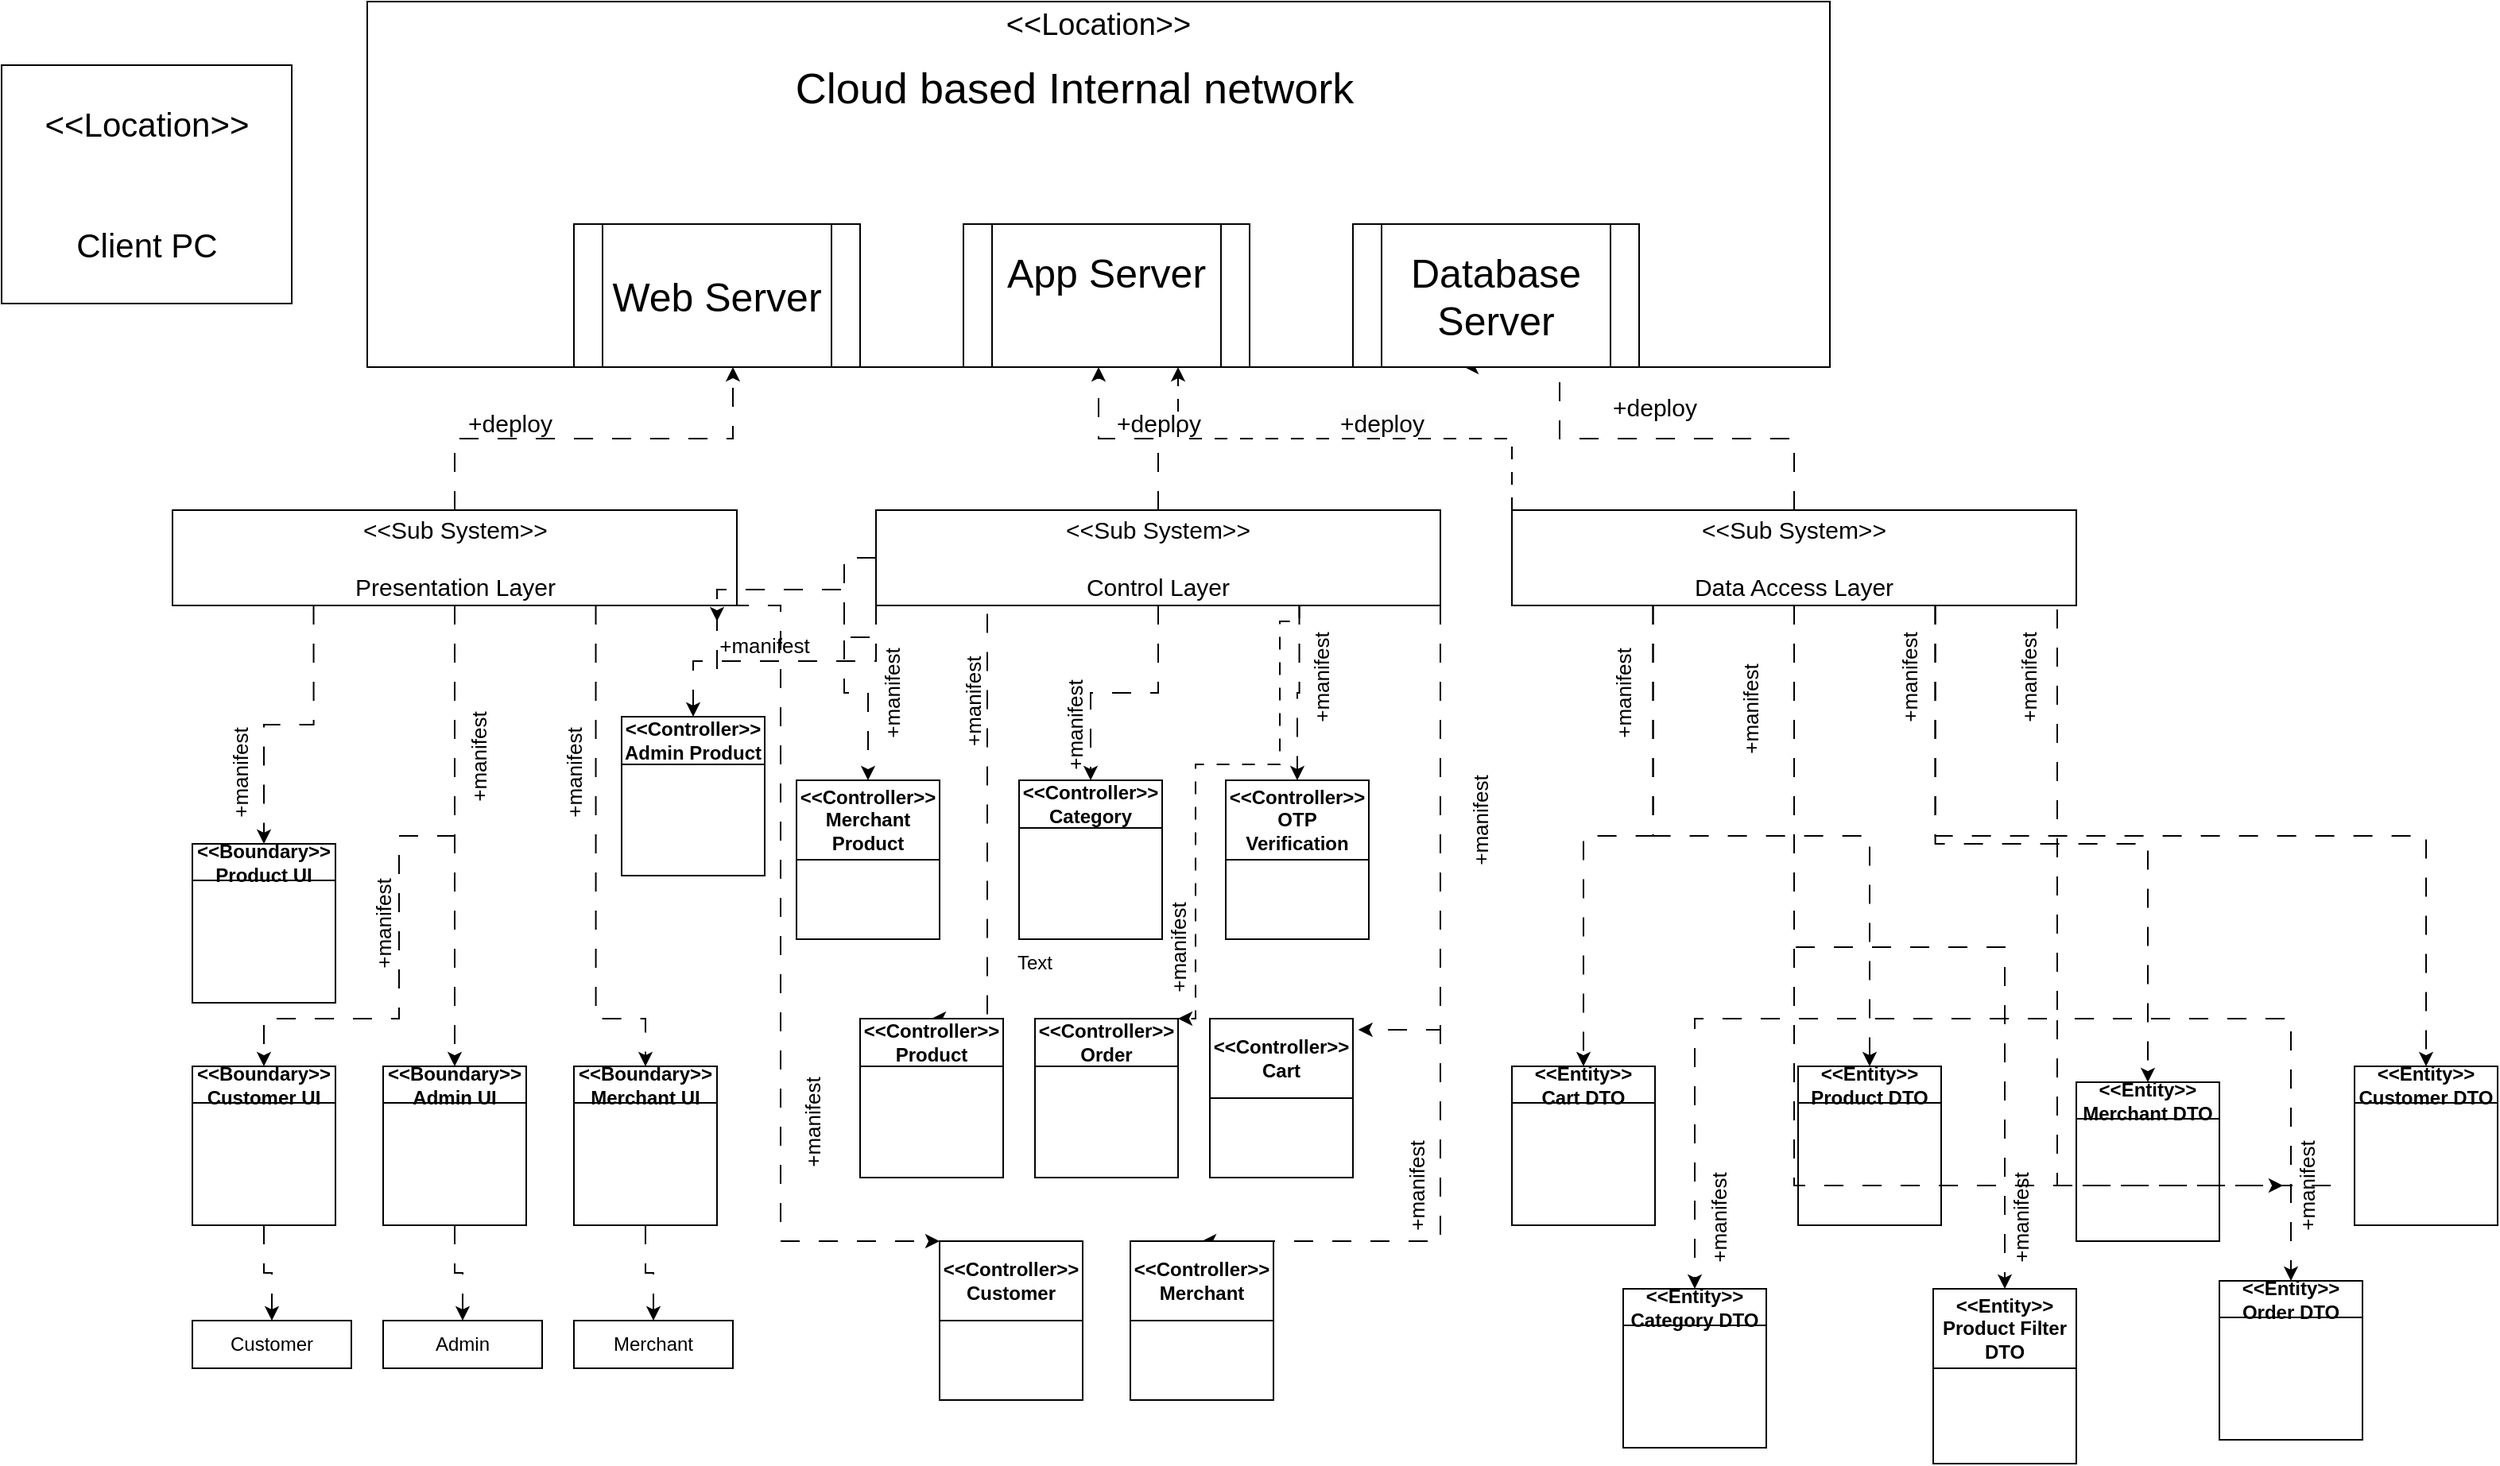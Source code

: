 <mxfile version="24.8.2">
  <diagram name="Page-1" id="iI6wt75iKbemTo7OtA7Z">
    <mxGraphModel dx="3180" dy="1973" grid="1" gridSize="10" guides="1" tooltips="1" connect="1" arrows="1" fold="1" page="1" pageScale="1" pageWidth="850" pageHeight="1100" math="0" shadow="0">
      <root>
        <mxCell id="0" />
        <mxCell id="1" parent="0" />
        <mxCell id="kIW7K7C1Y4I2FNfuoo-G-1" value="Merchant" style="rounded=0;whiteSpace=wrap;html=1;" parent="1" vertex="1">
          <mxGeometry x="380" y="1020" width="100" height="30" as="geometry" />
        </mxCell>
        <mxCell id="kIW7K7C1Y4I2FNfuoo-G-4" value="Admin" style="rounded=0;whiteSpace=wrap;html=1;" parent="1" vertex="1">
          <mxGeometry x="260" y="1020" width="100" height="30" as="geometry" />
        </mxCell>
        <mxCell id="kIW7K7C1Y4I2FNfuoo-G-5" value="Customer" style="rounded=0;whiteSpace=wrap;html=1;" parent="1" vertex="1">
          <mxGeometry x="140" y="1020" width="100" height="30" as="geometry" />
        </mxCell>
        <mxCell id="kIW7K7C1Y4I2FNfuoo-G-11" style="edgeStyle=orthogonalEdgeStyle;rounded=0;orthogonalLoop=1;jettySize=auto;html=1;exitX=0.5;exitY=1;exitDx=0;exitDy=0;entryX=0.5;entryY=0;entryDx=0;entryDy=0;dashed=1;dashPattern=12 12;" parent="1" source="kIW7K7C1Y4I2FNfuoo-G-8" target="kIW7K7C1Y4I2FNfuoo-G-5" edge="1">
          <mxGeometry relative="1" as="geometry" />
        </mxCell>
        <mxCell id="kIW7K7C1Y4I2FNfuoo-G-8" value="&lt;div&gt;&amp;lt;&amp;lt;&lt;span style=&quot;background-color: initial;&quot;&gt;Boundary&amp;gt;&amp;gt;&lt;/span&gt;&lt;/div&gt;Customer UI" style="swimlane;whiteSpace=wrap;html=1;" parent="1" vertex="1">
          <mxGeometry x="140" y="860" width="90" height="100" as="geometry" />
        </mxCell>
        <mxCell id="kIW7K7C1Y4I2FNfuoo-G-13" style="edgeStyle=orthogonalEdgeStyle;rounded=0;orthogonalLoop=1;jettySize=auto;html=1;exitX=0.5;exitY=1;exitDx=0;exitDy=0;dashed=1;dashPattern=12 12;" parent="1" source="kIW7K7C1Y4I2FNfuoo-G-9" target="kIW7K7C1Y4I2FNfuoo-G-1" edge="1">
          <mxGeometry relative="1" as="geometry" />
        </mxCell>
        <mxCell id="kIW7K7C1Y4I2FNfuoo-G-9" value="&lt;div&gt;&amp;lt;&amp;lt;&lt;span style=&quot;background-color: initial;&quot;&gt;Boundary&amp;gt;&amp;gt;&lt;/span&gt;&lt;/div&gt;Merchant UI" style="swimlane;whiteSpace=wrap;html=1;startSize=23;" parent="1" vertex="1">
          <mxGeometry x="380" y="860" width="90" height="100" as="geometry" />
        </mxCell>
        <mxCell id="kIW7K7C1Y4I2FNfuoo-G-12" style="edgeStyle=orthogonalEdgeStyle;rounded=0;orthogonalLoop=1;jettySize=auto;html=1;exitX=0.5;exitY=1;exitDx=0;exitDy=0;entryX=0.5;entryY=0;entryDx=0;entryDy=0;dashed=1;dashPattern=12 12;" parent="1" source="kIW7K7C1Y4I2FNfuoo-G-10" target="kIW7K7C1Y4I2FNfuoo-G-4" edge="1">
          <mxGeometry relative="1" as="geometry" />
        </mxCell>
        <mxCell id="kIW7K7C1Y4I2FNfuoo-G-10" value="&lt;div&gt;&amp;lt;&amp;lt;&lt;span style=&quot;background-color: initial;&quot;&gt;Boundary&amp;gt;&amp;gt;&lt;/span&gt;&lt;/div&gt;Admin UI" style="swimlane;whiteSpace=wrap;html=1;startSize=23;" parent="1" vertex="1">
          <mxGeometry x="260" y="860" width="90" height="100" as="geometry" />
        </mxCell>
        <mxCell id="kIW7K7C1Y4I2FNfuoo-G-14" value="&lt;div&gt;&amp;lt;&amp;lt;Boundary&amp;gt;&amp;gt;&lt;/div&gt;Product UI" style="swimlane;whiteSpace=wrap;html=1;" parent="1" vertex="1">
          <mxGeometry x="140" y="720" width="90" height="100" as="geometry" />
        </mxCell>
        <mxCell id="kIW7K7C1Y4I2FNfuoo-G-16" value="&lt;div&gt;&amp;lt;&amp;lt;Entity&lt;span style=&quot;background-color: initial;&quot;&gt;&amp;gt;&amp;gt;&lt;/span&gt;&lt;/div&gt;Order DTO" style="swimlane;whiteSpace=wrap;html=1;startSize=23;" parent="1" vertex="1">
          <mxGeometry x="1415" y="995" width="90" height="100" as="geometry" />
        </mxCell>
        <mxCell id="kIW7K7C1Y4I2FNfuoo-G-17" value="&lt;div&gt;&amp;lt;&amp;lt;Entity&lt;span style=&quot;background-color: initial;&quot;&gt;&amp;gt;&amp;gt;&lt;/span&gt;&lt;/div&gt;Customer DTO" style="swimlane;whiteSpace=wrap;html=1;startSize=23;" parent="1" vertex="1">
          <mxGeometry x="1500" y="860" width="90" height="100" as="geometry" />
        </mxCell>
        <mxCell id="kIW7K7C1Y4I2FNfuoo-G-18" value="&lt;div&gt;&amp;lt;&amp;lt;Entity&lt;span style=&quot;background-color: initial;&quot;&gt;&amp;gt;&amp;gt;&lt;/span&gt;&lt;/div&gt;Merchant DTO" style="swimlane;whiteSpace=wrap;html=1;startSize=23;" parent="1" vertex="1">
          <mxGeometry x="1325" y="870" width="90" height="100" as="geometry" />
        </mxCell>
        <mxCell id="kIW7K7C1Y4I2FNfuoo-G-19" value="&lt;div&gt;&amp;lt;&amp;lt;Entity&lt;span style=&quot;background-color: initial;&quot;&gt;&amp;gt;&amp;gt;&lt;/span&gt;&lt;/div&gt;Product Filter DTO" style="swimlane;whiteSpace=wrap;html=1;startSize=50;" parent="1" vertex="1">
          <mxGeometry x="1235" y="1000" width="90" height="110" as="geometry" />
        </mxCell>
        <mxCell id="kIW7K7C1Y4I2FNfuoo-G-20" value="&lt;div&gt;&amp;lt;&amp;lt;Entity&lt;span style=&quot;background-color: initial;&quot;&gt;&amp;gt;&amp;gt;&lt;/span&gt;&lt;/div&gt;Category DTO" style="swimlane;whiteSpace=wrap;html=1;startSize=23;" parent="1" vertex="1">
          <mxGeometry x="1040" y="1000" width="90" height="100" as="geometry" />
        </mxCell>
        <mxCell id="kIW7K7C1Y4I2FNfuoo-G-21" value="&lt;div&gt;&amp;lt;&amp;lt;Entity&lt;span style=&quot;background-color: initial;&quot;&gt;&amp;gt;&amp;gt;&lt;/span&gt;&lt;/div&gt;Product DTO" style="swimlane;whiteSpace=wrap;html=1;startSize=23;" parent="1" vertex="1">
          <mxGeometry x="1150" y="860" width="90" height="100" as="geometry" />
        </mxCell>
        <mxCell id="kIW7K7C1Y4I2FNfuoo-G-22" value="&lt;div&gt;&amp;lt;&amp;lt;Entity&lt;span style=&quot;background-color: initial;&quot;&gt;&amp;gt;&amp;gt;&lt;/span&gt;&lt;/div&gt;Cart DTO" style="swimlane;whiteSpace=wrap;html=1;startSize=23;" parent="1" vertex="1">
          <mxGeometry x="970" y="860" width="90" height="100" as="geometry" />
        </mxCell>
        <mxCell id="kIW7K7C1Y4I2FNfuoo-G-26" style="edgeStyle=orthogonalEdgeStyle;rounded=0;orthogonalLoop=1;jettySize=auto;html=1;exitX=0.25;exitY=1;exitDx=0;exitDy=0;entryX=0.5;entryY=0;entryDx=0;entryDy=0;dashed=1;dashPattern=12 12;" parent="1" source="kIW7K7C1Y4I2FNfuoo-G-25" target="kIW7K7C1Y4I2FNfuoo-G-22" edge="1">
          <mxGeometry relative="1" as="geometry" />
        </mxCell>
        <mxCell id="kIW7K7C1Y4I2FNfuoo-G-27" style="edgeStyle=orthogonalEdgeStyle;rounded=0;orthogonalLoop=1;jettySize=auto;html=1;exitX=0.75;exitY=1;exitDx=0;exitDy=0;dashed=1;dashPattern=12 12;" parent="1" source="kIW7K7C1Y4I2FNfuoo-G-25" target="kIW7K7C1Y4I2FNfuoo-G-17" edge="1">
          <mxGeometry relative="1" as="geometry" />
        </mxCell>
        <mxCell id="kIW7K7C1Y4I2FNfuoo-G-28" style="edgeStyle=orthogonalEdgeStyle;rounded=0;orthogonalLoop=1;jettySize=auto;html=1;exitX=0.25;exitY=1;exitDx=0;exitDy=0;entryX=0.5;entryY=0;entryDx=0;entryDy=0;dashed=1;dashPattern=12 12;" parent="1" source="kIW7K7C1Y4I2FNfuoo-G-25" target="kIW7K7C1Y4I2FNfuoo-G-21" edge="1">
          <mxGeometry relative="1" as="geometry" />
        </mxCell>
        <mxCell id="kIW7K7C1Y4I2FNfuoo-G-29" style="edgeStyle=orthogonalEdgeStyle;rounded=0;orthogonalLoop=1;jettySize=auto;html=1;exitX=0.75;exitY=1;exitDx=0;exitDy=0;entryX=0.5;entryY=0;entryDx=0;entryDy=0;dashed=1;dashPattern=12 12;" parent="1" source="kIW7K7C1Y4I2FNfuoo-G-25" target="kIW7K7C1Y4I2FNfuoo-G-18" edge="1">
          <mxGeometry relative="1" as="geometry" />
        </mxCell>
        <mxCell id="kIW7K7C1Y4I2FNfuoo-G-30" style="edgeStyle=orthogonalEdgeStyle;rounded=0;orthogonalLoop=1;jettySize=auto;html=1;exitX=0.5;exitY=1;exitDx=0;exitDy=0;entryX=0.5;entryY=0;entryDx=0;entryDy=0;dashed=1;dashPattern=12 12;" parent="1" source="kIW7K7C1Y4I2FNfuoo-G-25" target="kIW7K7C1Y4I2FNfuoo-G-19" edge="1">
          <mxGeometry relative="1" as="geometry" />
        </mxCell>
        <mxCell id="kIW7K7C1Y4I2FNfuoo-G-31" style="edgeStyle=orthogonalEdgeStyle;rounded=0;orthogonalLoop=1;jettySize=auto;html=1;exitX=0.5;exitY=1;exitDx=0;exitDy=0;entryX=0.5;entryY=0;entryDx=0;entryDy=0;dashed=1;dashPattern=12 12;" parent="1" source="kIW7K7C1Y4I2FNfuoo-G-25" target="kIW7K7C1Y4I2FNfuoo-G-20" edge="1">
          <mxGeometry relative="1" as="geometry">
            <Array as="points">
              <mxPoint x="1313" y="830" />
              <mxPoint x="1085" y="830" />
            </Array>
          </mxGeometry>
        </mxCell>
        <mxCell id="kIW7K7C1Y4I2FNfuoo-G-32" style="edgeStyle=orthogonalEdgeStyle;rounded=0;orthogonalLoop=1;jettySize=auto;html=1;exitX=0.5;exitY=1;exitDx=0;exitDy=0;entryX=0.5;entryY=0;entryDx=0;entryDy=0;dashed=1;dashPattern=12 12;" parent="1" source="kIW7K7C1Y4I2FNfuoo-G-105" target="kIW7K7C1Y4I2FNfuoo-G-16" edge="1">
          <mxGeometry relative="1" as="geometry">
            <Array as="points">
              <mxPoint x="1313" y="830" />
              <mxPoint x="1460" y="830" />
            </Array>
          </mxGeometry>
        </mxCell>
        <mxCell id="kIW7K7C1Y4I2FNfuoo-G-67" style="edgeStyle=orthogonalEdgeStyle;rounded=0;orthogonalLoop=1;jettySize=auto;html=1;exitX=0.5;exitY=0;exitDx=0;exitDy=0;entryX=0.75;entryY=1;entryDx=0;entryDy=0;dashed=1;dashPattern=12 12;" parent="1" source="kIW7K7C1Y4I2FNfuoo-G-25" target="kIW7K7C1Y4I2FNfuoo-G-59" edge="1">
          <mxGeometry relative="1" as="geometry">
            <Array as="points">
              <mxPoint x="1148" y="465" />
              <mxPoint x="1000" y="465" />
              <mxPoint x="1000" y="420" />
            </Array>
          </mxGeometry>
        </mxCell>
        <mxCell id="kIW7K7C1Y4I2FNfuoo-G-111" style="edgeStyle=orthogonalEdgeStyle;rounded=0;orthogonalLoop=1;jettySize=auto;html=1;exitX=0;exitY=0;exitDx=0;exitDy=0;entryX=0.75;entryY=1;entryDx=0;entryDy=0;dashed=1;dashPattern=8 8;" parent="1" source="kIW7K7C1Y4I2FNfuoo-G-25" target="kIW7K7C1Y4I2FNfuoo-G-61" edge="1">
          <mxGeometry relative="1" as="geometry" />
        </mxCell>
        <mxCell id="kIW7K7C1Y4I2FNfuoo-G-25" value="&lt;font style=&quot;font-size: 15px;&quot;&gt;&amp;lt;&amp;lt;Sub System&amp;gt;&amp;gt;&lt;br&gt;&lt;br&gt;&lt;/font&gt;&lt;div style=&quot;font-size: 15px;&quot;&gt;&lt;font style=&quot;font-size: 15px;&quot;&gt;Data Access Layer&lt;/font&gt;&lt;/div&gt;" style="rounded=0;whiteSpace=wrap;html=1;" parent="1" vertex="1">
          <mxGeometry x="970" y="510" width="355" height="60" as="geometry" />
        </mxCell>
        <mxCell id="kIW7K7C1Y4I2FNfuoo-G-55" style="edgeStyle=orthogonalEdgeStyle;rounded=0;orthogonalLoop=1;jettySize=auto;html=1;exitX=0.5;exitY=1;exitDx=0;exitDy=0;entryX=0.5;entryY=0;entryDx=0;entryDy=0;dashed=1;dashPattern=12 12;" parent="1" source="kIW7K7C1Y4I2FNfuoo-G-33" target="kIW7K7C1Y4I2FNfuoo-G-10" edge="1">
          <mxGeometry relative="1" as="geometry" />
        </mxCell>
        <mxCell id="kIW7K7C1Y4I2FNfuoo-G-56" style="edgeStyle=orthogonalEdgeStyle;rounded=0;orthogonalLoop=1;jettySize=auto;html=1;exitX=0.25;exitY=1;exitDx=0;exitDy=0;dashed=1;dashPattern=12 12;" parent="1" source="kIW7K7C1Y4I2FNfuoo-G-33" target="kIW7K7C1Y4I2FNfuoo-G-14" edge="1">
          <mxGeometry relative="1" as="geometry" />
        </mxCell>
        <mxCell id="kIW7K7C1Y4I2FNfuoo-G-57" style="edgeStyle=orthogonalEdgeStyle;rounded=0;orthogonalLoop=1;jettySize=auto;html=1;exitX=0.75;exitY=1;exitDx=0;exitDy=0;entryX=0.5;entryY=0;entryDx=0;entryDy=0;dashed=1;dashPattern=12 12;" parent="1" source="kIW7K7C1Y4I2FNfuoo-G-33" target="kIW7K7C1Y4I2FNfuoo-G-9" edge="1">
          <mxGeometry relative="1" as="geometry">
            <Array as="points">
              <mxPoint x="394" y="830" />
              <mxPoint x="425" y="830" />
            </Array>
          </mxGeometry>
        </mxCell>
        <mxCell id="kIW7K7C1Y4I2FNfuoo-G-58" style="edgeStyle=orthogonalEdgeStyle;rounded=0;orthogonalLoop=1;jettySize=auto;html=1;exitX=0.5;exitY=1;exitDx=0;exitDy=0;entryX=0.5;entryY=0;entryDx=0;entryDy=0;dashed=1;dashPattern=12 12;" parent="1" source="kIW7K7C1Y4I2FNfuoo-G-33" target="kIW7K7C1Y4I2FNfuoo-G-8" edge="1">
          <mxGeometry relative="1" as="geometry">
            <Array as="points">
              <mxPoint x="305" y="715" />
              <mxPoint x="270" y="715" />
              <mxPoint x="270" y="830" />
              <mxPoint x="185" y="830" />
            </Array>
          </mxGeometry>
        </mxCell>
        <mxCell id="kIW7K7C1Y4I2FNfuoo-G-65" style="edgeStyle=orthogonalEdgeStyle;rounded=0;orthogonalLoop=1;jettySize=auto;html=1;exitX=0.5;exitY=0;exitDx=0;exitDy=0;entryX=0.25;entryY=1;entryDx=0;entryDy=0;dashed=1;dashPattern=12 12;" parent="1" source="kIW7K7C1Y4I2FNfuoo-G-33" target="kIW7K7C1Y4I2FNfuoo-G-59" edge="1">
          <mxGeometry relative="1" as="geometry" />
        </mxCell>
        <mxCell id="kIW7K7C1Y4I2FNfuoo-G-33" value="&lt;font style=&quot;font-size: 15px;&quot;&gt;&amp;lt;&amp;lt;Sub System&amp;gt;&amp;gt;&lt;br&gt;&lt;br&gt;&lt;/font&gt;&lt;div style=&quot;font-size: 15px;&quot;&gt;&lt;font style=&quot;font-size: 15px;&quot;&gt;Presentation Layer&lt;/font&gt;&lt;/div&gt;" style="rounded=0;whiteSpace=wrap;html=1;" parent="1" vertex="1">
          <mxGeometry x="127.5" y="510" width="355" height="60" as="geometry" />
        </mxCell>
        <mxCell id="kIW7K7C1Y4I2FNfuoo-G-41" style="edgeStyle=orthogonalEdgeStyle;rounded=0;orthogonalLoop=1;jettySize=auto;html=1;exitX=0;exitY=1;exitDx=0;exitDy=0;entryX=0.5;entryY=0;entryDx=0;entryDy=0;dashed=1;dashPattern=12 12;" parent="1" source="kIW7K7C1Y4I2FNfuoo-G-34" target="kIW7K7C1Y4I2FNfuoo-G-38" edge="1">
          <mxGeometry relative="1" as="geometry" />
        </mxCell>
        <mxCell id="kIW7K7C1Y4I2FNfuoo-G-42" style="edgeStyle=orthogonalEdgeStyle;rounded=0;orthogonalLoop=1;jettySize=auto;html=1;exitX=0;exitY=0.5;exitDx=0;exitDy=0;entryX=0.5;entryY=0;entryDx=0;entryDy=0;dashed=1;dashPattern=12 12;" parent="1" source="kIW7K7C1Y4I2FNfuoo-G-34" target="kIW7K7C1Y4I2FNfuoo-G-35" edge="1">
          <mxGeometry relative="1" as="geometry" />
        </mxCell>
        <mxCell id="kIW7K7C1Y4I2FNfuoo-G-43" style="edgeStyle=orthogonalEdgeStyle;rounded=0;orthogonalLoop=1;jettySize=auto;html=1;exitX=0.5;exitY=1;exitDx=0;exitDy=0;entryX=0.5;entryY=0;entryDx=0;entryDy=0;dashed=1;dashPattern=12 12;" parent="1" source="kIW7K7C1Y4I2FNfuoo-G-34" target="kIW7K7C1Y4I2FNfuoo-G-36" edge="1">
          <mxGeometry relative="1" as="geometry" />
        </mxCell>
        <mxCell id="kIW7K7C1Y4I2FNfuoo-G-44" style="edgeStyle=orthogonalEdgeStyle;rounded=0;orthogonalLoop=1;jettySize=auto;html=1;exitX=0.75;exitY=1;exitDx=0;exitDy=0;entryX=0.5;entryY=0;entryDx=0;entryDy=0;dashed=1;dashPattern=12 12;" parent="1" source="kIW7K7C1Y4I2FNfuoo-G-34" target="kIW7K7C1Y4I2FNfuoo-G-37" edge="1">
          <mxGeometry relative="1" as="geometry" />
        </mxCell>
        <mxCell id="kIW7K7C1Y4I2FNfuoo-G-51" style="edgeStyle=orthogonalEdgeStyle;rounded=0;orthogonalLoop=1;jettySize=auto;html=1;exitX=0.75;exitY=1;exitDx=0;exitDy=0;entryX=1;entryY=0;entryDx=0;entryDy=0;dashed=1;dashPattern=8 8;" parent="1" source="kIW7K7C1Y4I2FNfuoo-G-34" target="kIW7K7C1Y4I2FNfuoo-G-45" edge="1">
          <mxGeometry relative="1" as="geometry">
            <mxPoint x="870" y="580" as="sourcePoint" />
            <mxPoint x="771.25" y="840" as="targetPoint" />
            <Array as="points">
              <mxPoint x="836" y="580" />
              <mxPoint x="824" y="580" />
              <mxPoint x="824" y="670" />
              <mxPoint x="771" y="670" />
              <mxPoint x="771" y="830" />
            </Array>
          </mxGeometry>
        </mxCell>
        <mxCell id="kIW7K7C1Y4I2FNfuoo-G-53" style="edgeStyle=orthogonalEdgeStyle;rounded=0;orthogonalLoop=1;jettySize=auto;html=1;exitX=1;exitY=1;exitDx=0;exitDy=0;entryX=0.5;entryY=0;entryDx=0;entryDy=0;dashed=1;dashPattern=12 12;" parent="1" source="kIW7K7C1Y4I2FNfuoo-G-34" target="kIW7K7C1Y4I2FNfuoo-G-48" edge="1">
          <mxGeometry relative="1" as="geometry">
            <Array as="points">
              <mxPoint x="925" y="970" />
            </Array>
          </mxGeometry>
        </mxCell>
        <mxCell id="kIW7K7C1Y4I2FNfuoo-G-54" style="edgeStyle=orthogonalEdgeStyle;rounded=0;orthogonalLoop=1;jettySize=auto;html=1;exitX=0;exitY=1;exitDx=0;exitDy=0;entryX=0;entryY=0;entryDx=0;entryDy=0;dashed=1;dashPattern=12 12;" parent="1" source="kIW7K7C1Y4I2FNfuoo-G-91" target="kIW7K7C1Y4I2FNfuoo-G-47" edge="1">
          <mxGeometry relative="1" as="geometry">
            <Array as="points">
              <mxPoint x="510" y="570" />
              <mxPoint x="510" y="970" />
            </Array>
          </mxGeometry>
        </mxCell>
        <mxCell id="kIW7K7C1Y4I2FNfuoo-G-66" style="edgeStyle=orthogonalEdgeStyle;rounded=0;orthogonalLoop=1;jettySize=auto;html=1;exitX=0.5;exitY=0;exitDx=0;exitDy=0;entryX=0.5;entryY=1;entryDx=0;entryDy=0;dashed=1;dashPattern=12 12;" parent="1" source="kIW7K7C1Y4I2FNfuoo-G-34" target="kIW7K7C1Y4I2FNfuoo-G-59" edge="1">
          <mxGeometry relative="1" as="geometry" />
        </mxCell>
        <mxCell id="kIW7K7C1Y4I2FNfuoo-G-96" style="edgeStyle=orthogonalEdgeStyle;rounded=0;orthogonalLoop=1;jettySize=auto;html=1;exitX=0.25;exitY=1;exitDx=0;exitDy=0;entryX=0.5;entryY=0;entryDx=0;entryDy=0;dashed=1;dashPattern=12 12;" parent="1" source="kIW7K7C1Y4I2FNfuoo-G-34" target="kIW7K7C1Y4I2FNfuoo-G-40" edge="1">
          <mxGeometry relative="1" as="geometry">
            <Array as="points">
              <mxPoint x="640" y="570" />
              <mxPoint x="640" y="830" />
            </Array>
          </mxGeometry>
        </mxCell>
        <mxCell id="kIW7K7C1Y4I2FNfuoo-G-34" value="&lt;font style=&quot;font-size: 15px;&quot;&gt;&amp;lt;&amp;lt;Sub System&amp;gt;&amp;gt;&lt;br&gt;&lt;br&gt;&lt;/font&gt;&lt;div style=&quot;font-size: 15px;&quot;&gt;&lt;font style=&quot;font-size: 15px;&quot;&gt;Control Layer&lt;/font&gt;&lt;/div&gt;" style="rounded=0;whiteSpace=wrap;html=1;" parent="1" vertex="1">
          <mxGeometry x="570" y="510" width="355" height="60" as="geometry" />
        </mxCell>
        <mxCell id="kIW7K7C1Y4I2FNfuoo-G-35" value="&lt;div&gt;&amp;lt;&amp;lt;Controller&lt;span style=&quot;background-color: initial;&quot;&gt;&amp;gt;&amp;gt;&lt;/span&gt;&lt;/div&gt;Merchant Product" style="swimlane;whiteSpace=wrap;html=1;startSize=50;" parent="1" vertex="1">
          <mxGeometry x="520" y="680" width="90" height="100" as="geometry" />
        </mxCell>
        <mxCell id="kIW7K7C1Y4I2FNfuoo-G-36" value="&lt;div&gt;&amp;lt;&amp;lt;Controller&lt;span style=&quot;background-color: initial;&quot;&gt;&amp;gt;&amp;gt;&lt;/span&gt;&lt;/div&gt;&lt;div&gt;&lt;span style=&quot;background-color: initial;&quot;&gt;Category&lt;/span&gt;&lt;/div&gt;" style="swimlane;whiteSpace=wrap;html=1;startSize=30;" parent="1" vertex="1">
          <mxGeometry x="660" y="680" width="90" height="100" as="geometry" />
        </mxCell>
        <mxCell id="kIW7K7C1Y4I2FNfuoo-G-37" value="&lt;div&gt;&amp;lt;&amp;lt;Controller&lt;span style=&quot;background-color: initial;&quot;&gt;&amp;gt;&amp;gt;&lt;/span&gt;&lt;/div&gt;&lt;div&gt;&lt;span style=&quot;background-color: initial;&quot;&gt;OTP Verification&lt;/span&gt;&lt;/div&gt;" style="swimlane;whiteSpace=wrap;html=1;startSize=50;" parent="1" vertex="1">
          <mxGeometry x="790" y="680" width="90" height="100" as="geometry" />
        </mxCell>
        <mxCell id="kIW7K7C1Y4I2FNfuoo-G-38" value="&lt;div&gt;&amp;lt;&amp;lt;&lt;span style=&quot;background-color: initial;&quot;&gt;Controller&amp;gt;&amp;gt;&lt;/span&gt;&lt;/div&gt;Admin Product" style="swimlane;whiteSpace=wrap;html=1;startSize=30;" parent="1" vertex="1">
          <mxGeometry x="410" y="640" width="90" height="100" as="geometry" />
        </mxCell>
        <mxCell id="kIW7K7C1Y4I2FNfuoo-G-40" value="&lt;div&gt;&amp;lt;&amp;lt;&lt;span style=&quot;background-color: initial;&quot;&gt;Controller&amp;gt;&amp;gt;&lt;/span&gt;&lt;/div&gt;Product" style="swimlane;whiteSpace=wrap;html=1;startSize=30;" parent="1" vertex="1">
          <mxGeometry x="560" y="830" width="90" height="100" as="geometry" />
        </mxCell>
        <mxCell id="kIW7K7C1Y4I2FNfuoo-G-45" value="&lt;div&gt;&amp;lt;&amp;lt;Controller&lt;span style=&quot;background-color: initial;&quot;&gt;&amp;gt;&amp;gt;&lt;/span&gt;&lt;/div&gt;&lt;div&gt;&lt;span style=&quot;background-color: initial;&quot;&gt;Order&lt;/span&gt;&lt;/div&gt;" style="swimlane;whiteSpace=wrap;html=1;startSize=30;" parent="1" vertex="1">
          <mxGeometry x="670" y="830" width="90" height="100" as="geometry" />
        </mxCell>
        <mxCell id="kIW7K7C1Y4I2FNfuoo-G-46" value="&lt;div&gt;&amp;lt;&amp;lt;Controller&lt;span style=&quot;background-color: initial;&quot;&gt;&amp;gt;&amp;gt;&lt;/span&gt;&lt;/div&gt;&lt;div&gt;&lt;span style=&quot;background-color: initial;&quot;&gt;Cart&lt;/span&gt;&lt;/div&gt;" style="swimlane;whiteSpace=wrap;html=1;startSize=50;" parent="1" vertex="1">
          <mxGeometry x="780" y="830" width="90" height="100" as="geometry" />
        </mxCell>
        <mxCell id="kIW7K7C1Y4I2FNfuoo-G-47" value="&lt;div&gt;&amp;lt;&amp;lt;Controller&lt;span style=&quot;background-color: initial;&quot;&gt;&amp;gt;&amp;gt;&lt;/span&gt;&lt;/div&gt;&lt;div&gt;&lt;span style=&quot;background-color: initial;&quot;&gt;Customer&lt;/span&gt;&lt;span style=&quot;color: rgba(0, 0, 0, 0); font-family: monospace; font-size: 0px; font-weight: 400; text-align: start; text-wrap: nowrap; background-color: initial;&quot;&gt;%3CmxGraphModel%3E%3Croot%3E%3CmxCell%20id%3D%220%22%2F%3E%3CmxCell%20id%3D%221%22%20parent%3D%220%22%2F%3E%3CmxCell%20id%3D%222%22%20value%3D%22%26lt%3Bdiv%26gt%3B%26amp%3Blt%3B%26amp%3Blt%3BController%26lt%3Bspan%20style%3D%26quot%3Bbackground-color%3A%20initial%3B%26quot%3B%26gt%3B%26amp%3Bgt%3B%26amp%3Bgt%3B%26lt%3B%2Fspan%26gt%3B%26lt%3B%2Fdiv%26gt%3B%26lt%3Bdiv%26gt%3B%26lt%3Bspan%20style%3D%26quot%3Bbackground-color%3A%20initial%3B%26quot%3B%26gt%3BOTP%20Verification%26lt%3B%2Fspan%26gt%3B%26lt%3B%2Fdiv%26gt%3B%22%20style%3D%22swimlane%3BwhiteSpace%3Dwrap%3Bhtml%3D1%3BstartSize%3D50%3B%22%20vertex%3D%221%22%20parent%3D%221%22%3E%3CmxGeometry%20x%3D%22790%22%20y%3D%22680%22%20width%3D%2290%22%20height%3D%22100%22%20as%3D%22geometry%22%2F%3E%3C%2FmxCell%3E%3C%2Froot%3E%3C%2FmxGraphModel%3E&lt;/span&gt;&lt;/div&gt;" style="swimlane;whiteSpace=wrap;html=1;startSize=50;" parent="1" vertex="1">
          <mxGeometry x="610" y="970" width="90" height="100" as="geometry" />
        </mxCell>
        <mxCell id="kIW7K7C1Y4I2FNfuoo-G-48" value="&lt;div&gt;&amp;lt;&amp;lt;Controller&lt;span style=&quot;background-color: initial;&quot;&gt;&amp;gt;&amp;gt;&lt;/span&gt;&lt;/div&gt;&lt;div&gt;Merchant&lt;/div&gt;" style="swimlane;whiteSpace=wrap;html=1;startSize=50;" parent="1" vertex="1">
          <mxGeometry x="730" y="970" width="90" height="100" as="geometry" />
        </mxCell>
        <mxCell id="kIW7K7C1Y4I2FNfuoo-G-52" style="edgeStyle=orthogonalEdgeStyle;rounded=0;orthogonalLoop=1;jettySize=auto;html=1;exitX=1;exitY=1;exitDx=0;exitDy=0;entryX=1.037;entryY=0.07;entryDx=0;entryDy=0;entryPerimeter=0;dashed=1;dashPattern=12 12;" parent="1" source="kIW7K7C1Y4I2FNfuoo-G-34" target="kIW7K7C1Y4I2FNfuoo-G-46" edge="1">
          <mxGeometry relative="1" as="geometry">
            <Array as="points">
              <mxPoint x="925" y="837" />
            </Array>
          </mxGeometry>
        </mxCell>
        <mxCell id="kIW7K7C1Y4I2FNfuoo-G-59" value="" style="rounded=0;whiteSpace=wrap;html=1;" parent="1" vertex="1">
          <mxGeometry x="250" y="190" width="920" height="230" as="geometry" />
        </mxCell>
        <mxCell id="kIW7K7C1Y4I2FNfuoo-G-60" value="&lt;font style=&quot;font-size: 25px;&quot;&gt;Web Server&lt;/font&gt;" style="shape=process;whiteSpace=wrap;html=1;backgroundOutline=1;" parent="1" vertex="1">
          <mxGeometry x="380" y="330" width="180" height="90" as="geometry" />
        </mxCell>
        <mxCell id="kIW7K7C1Y4I2FNfuoo-G-61" value="&lt;font style=&quot;font-size: 25px;&quot;&gt;App Server&lt;/font&gt;&lt;div style=&quot;font-size: 25px;&quot;&gt;&lt;br&gt;&lt;/div&gt;" style="shape=process;whiteSpace=wrap;html=1;backgroundOutline=1;" parent="1" vertex="1">
          <mxGeometry x="625" y="330" width="180" height="90" as="geometry" />
        </mxCell>
        <mxCell id="kIW7K7C1Y4I2FNfuoo-G-62" value="&lt;font style=&quot;font-size: 25px;&quot;&gt;Database Server&lt;/font&gt;" style="shape=process;whiteSpace=wrap;html=1;backgroundOutline=1;" parent="1" vertex="1">
          <mxGeometry x="870" y="330" width="180" height="90" as="geometry" />
        </mxCell>
        <mxCell id="kIW7K7C1Y4I2FNfuoo-G-63" value="&lt;font style=&quot;font-size: 27px;&quot;&gt;Cloud based Internal network&lt;/font&gt;" style="text;html=1;align=center;verticalAlign=middle;whiteSpace=wrap;rounded=0;" parent="1" vertex="1">
          <mxGeometry x="490" y="230" width="410" height="30" as="geometry" />
        </mxCell>
        <mxCell id="kIW7K7C1Y4I2FNfuoo-G-64" value="&lt;font style=&quot;font-size: 19px;&quot;&gt;&amp;lt;&amp;lt;Location&amp;gt;&amp;gt;&lt;/font&gt;" style="text;html=1;align=center;verticalAlign=middle;whiteSpace=wrap;rounded=0;" parent="1" vertex="1">
          <mxGeometry x="625" y="190" width="170" height="30" as="geometry" />
        </mxCell>
        <mxCell id="kIW7K7C1Y4I2FNfuoo-G-69" value="&lt;font style=&quot;font-size: 21px;&quot;&gt;&amp;lt;&amp;lt;Location&amp;gt;&amp;gt;&lt;/font&gt;&lt;div style=&quot;font-size: 21px;&quot;&gt;&lt;font style=&quot;font-size: 21px;&quot;&gt;&lt;br&gt;&lt;br&gt;Client PC&lt;/font&gt;&lt;/div&gt;" style="rounded=0;whiteSpace=wrap;html=1;" parent="1" vertex="1">
          <mxGeometry x="20" y="230" width="182.5" height="150" as="geometry" />
        </mxCell>
        <mxCell id="kIW7K7C1Y4I2FNfuoo-G-72" value="&lt;font style=&quot;font-size: 13px;&quot;&gt;+manifest&lt;/font&gt;" style="text;html=1;align=center;verticalAlign=middle;whiteSpace=wrap;rounded=0;rotation=-90;" parent="1" vertex="1">
          <mxGeometry x="140" y="660" width="60" height="30" as="geometry" />
        </mxCell>
        <mxCell id="kIW7K7C1Y4I2FNfuoo-G-79" value="&lt;font style=&quot;font-size: 13px;&quot;&gt;+manifest&lt;/font&gt;" style="text;html=1;align=center;verticalAlign=middle;whiteSpace=wrap;rounded=0;rotation=-90;" parent="1" vertex="1">
          <mxGeometry x="290" y="650" width="60" height="30" as="geometry" />
        </mxCell>
        <mxCell id="kIW7K7C1Y4I2FNfuoo-G-82" value="&lt;font style=&quot;font-size: 13px;&quot;&gt;+manifest&lt;/font&gt;" style="text;html=1;align=center;verticalAlign=middle;whiteSpace=wrap;rounded=0;rotation=-90;" parent="1" vertex="1">
          <mxGeometry x="550" y="610" width="60" height="30" as="geometry" />
        </mxCell>
        <mxCell id="kIW7K7C1Y4I2FNfuoo-G-83" value="&lt;font style=&quot;font-size: 13px;&quot;&gt;+manifest&lt;/font&gt;" style="text;html=1;align=center;verticalAlign=middle;whiteSpace=wrap;rounded=0;rotation=-90;" parent="1" vertex="1">
          <mxGeometry x="730" y="770" width="60" height="30" as="geometry" />
        </mxCell>
        <mxCell id="kIW7K7C1Y4I2FNfuoo-G-84" value="&lt;font style=&quot;font-size: 13px;&quot;&gt;+manifest&lt;/font&gt;" style="text;html=1;align=center;verticalAlign=middle;whiteSpace=wrap;rounded=0;rotation=-90;" parent="1" vertex="1">
          <mxGeometry x="820" y="600" width="60" height="30" as="geometry" />
        </mxCell>
        <mxCell id="kIW7K7C1Y4I2FNfuoo-G-85" value="&lt;font style=&quot;font-size: 13px;&quot;&gt;+manifest&lt;/font&gt;" style="text;html=1;align=center;verticalAlign=middle;whiteSpace=wrap;rounded=0;rotation=-90;" parent="1" vertex="1">
          <mxGeometry x="920" y="690" width="60" height="30" as="geometry" />
        </mxCell>
        <mxCell id="kIW7K7C1Y4I2FNfuoo-G-86" value="&lt;font style=&quot;font-size: 13px;&quot;&gt;+manifest&lt;/font&gt;" style="text;html=1;align=center;verticalAlign=middle;whiteSpace=wrap;rounded=0;rotation=-90;" parent="1" vertex="1">
          <mxGeometry x="500" y="880" width="60" height="30" as="geometry" />
        </mxCell>
        <mxCell id="kIW7K7C1Y4I2FNfuoo-G-87" value="&lt;font style=&quot;font-size: 13px;&quot;&gt;+manifest&lt;/font&gt;" style="text;html=1;align=center;verticalAlign=middle;whiteSpace=wrap;rounded=0;rotation=-90;" parent="1" vertex="1">
          <mxGeometry x="230" y="755" width="60" height="30" as="geometry" />
        </mxCell>
        <mxCell id="kIW7K7C1Y4I2FNfuoo-G-88" value="&lt;font style=&quot;font-size: 13px;&quot;&gt;+manifest&lt;/font&gt;" style="text;html=1;align=center;verticalAlign=middle;whiteSpace=wrap;rounded=0;rotation=-90;" parent="1" vertex="1">
          <mxGeometry x="350" y="660" width="60" height="30" as="geometry" />
        </mxCell>
        <mxCell id="kIW7K7C1Y4I2FNfuoo-G-90" value="&lt;font style=&quot;font-size: 13px;&quot;&gt;+manifest&lt;/font&gt;" style="text;html=1;align=center;verticalAlign=middle;whiteSpace=wrap;rounded=0;rotation=-90;" parent="1" vertex="1">
          <mxGeometry x="1010" y="610" width="60" height="30" as="geometry" />
        </mxCell>
        <mxCell id="kIW7K7C1Y4I2FNfuoo-G-92" value="&lt;font style=&quot;font-size: 13px;&quot;&gt;+manifest&lt;/font&gt;" style="text;html=1;align=center;verticalAlign=middle;whiteSpace=wrap;rounded=0;rotation=-90;" parent="1" vertex="1">
          <mxGeometry x="665" y="630" width="60" height="30" as="geometry" />
        </mxCell>
        <mxCell id="kIW7K7C1Y4I2FNfuoo-G-93" value="&lt;font style=&quot;font-size: 13px;&quot;&gt;+manifest&lt;/font&gt;" style="text;html=1;align=center;verticalAlign=middle;whiteSpace=wrap;rounded=0;rotation=-90;" parent="1" vertex="1">
          <mxGeometry x="601.11" y="615" width="60" height="30" as="geometry" />
        </mxCell>
        <mxCell id="kIW7K7C1Y4I2FNfuoo-G-98" value="" style="edgeStyle=orthogonalEdgeStyle;rounded=0;orthogonalLoop=1;jettySize=auto;html=1;exitX=0;exitY=1;exitDx=0;exitDy=0;entryX=0;entryY=0;entryDx=0;entryDy=0;dashed=1;dashPattern=12 12;" parent="1" source="kIW7K7C1Y4I2FNfuoo-G-34" target="kIW7K7C1Y4I2FNfuoo-G-91" edge="1">
          <mxGeometry relative="1" as="geometry">
            <mxPoint x="570" y="570" as="sourcePoint" />
            <mxPoint x="610" y="970" as="targetPoint" />
            <Array as="points" />
          </mxGeometry>
        </mxCell>
        <mxCell id="kIW7K7C1Y4I2FNfuoo-G-91" value="&lt;font style=&quot;font-size: 13px;&quot;&gt;+manifest&lt;/font&gt;" style="text;html=1;align=center;verticalAlign=middle;whiteSpace=wrap;rounded=0;rotation=0;" parent="1" vertex="1">
          <mxGeometry x="470" y="580" width="60" height="30" as="geometry" />
        </mxCell>
        <mxCell id="kIW7K7C1Y4I2FNfuoo-G-99" value="&lt;font style=&quot;font-size: 13px;&quot;&gt;+manifest&lt;/font&gt;" style="text;html=1;align=center;verticalAlign=middle;whiteSpace=wrap;rounded=0;rotation=-90;" parent="1" vertex="1">
          <mxGeometry x="1260" y="940" width="60" height="30" as="geometry" />
        </mxCell>
        <mxCell id="kIW7K7C1Y4I2FNfuoo-G-100" value="&lt;font style=&quot;font-size: 13px;&quot;&gt;+manifest&lt;/font&gt;" style="text;html=1;align=center;verticalAlign=middle;whiteSpace=wrap;rounded=0;rotation=-90;" parent="1" vertex="1">
          <mxGeometry x="1090" y="620" width="60" height="30" as="geometry" />
        </mxCell>
        <mxCell id="kIW7K7C1Y4I2FNfuoo-G-101" value="&lt;font style=&quot;font-size: 13px;&quot;&gt;+manifest&lt;/font&gt;" style="text;html=1;align=center;verticalAlign=middle;whiteSpace=wrap;rounded=0;rotation=-90;" parent="1" vertex="1">
          <mxGeometry x="880" y="920" width="60" height="30" as="geometry" />
        </mxCell>
        <mxCell id="kIW7K7C1Y4I2FNfuoo-G-102" value="&lt;font style=&quot;font-size: 13px;&quot;&gt;+manifest&lt;/font&gt;" style="text;html=1;align=center;verticalAlign=middle;whiteSpace=wrap;rounded=0;rotation=-90;" parent="1" vertex="1">
          <mxGeometry x="1070" y="940" width="60" height="30" as="geometry" />
        </mxCell>
        <mxCell id="kIW7K7C1Y4I2FNfuoo-G-103" value="&lt;font style=&quot;font-size: 13px;&quot;&gt;+manifest&lt;/font&gt;" style="text;html=1;align=center;verticalAlign=middle;whiteSpace=wrap;rounded=0;rotation=-90;" parent="1" vertex="1">
          <mxGeometry x="1265" y="600" width="60" height="30" as="geometry" />
        </mxCell>
        <mxCell id="kIW7K7C1Y4I2FNfuoo-G-104" value="&lt;font style=&quot;font-size: 13px;&quot;&gt;+manifest&lt;/font&gt;" style="text;html=1;align=center;verticalAlign=middle;whiteSpace=wrap;rounded=0;rotation=-90;" parent="1" vertex="1">
          <mxGeometry x="1190" y="600" width="60" height="30" as="geometry" />
        </mxCell>
        <mxCell id="kIW7K7C1Y4I2FNfuoo-G-106" value="" style="edgeStyle=orthogonalEdgeStyle;rounded=0;orthogonalLoop=1;jettySize=auto;html=1;exitX=0.5;exitY=1;exitDx=0;exitDy=0;entryX=0.5;entryY=0;entryDx=0;entryDy=0;dashed=1;dashPattern=12 12;" parent="1" source="kIW7K7C1Y4I2FNfuoo-G-25" target="kIW7K7C1Y4I2FNfuoo-G-105" edge="1">
          <mxGeometry relative="1" as="geometry">
            <mxPoint x="1148" y="570" as="sourcePoint" />
            <mxPoint x="1460" y="995" as="targetPoint" />
            <Array as="points" />
          </mxGeometry>
        </mxCell>
        <mxCell id="kIW7K7C1Y4I2FNfuoo-G-105" value="&lt;font style=&quot;font-size: 13px;&quot;&gt;+manifest&lt;/font&gt;" style="text;html=1;align=center;verticalAlign=middle;whiteSpace=wrap;rounded=0;rotation=-90;" parent="1" vertex="1">
          <mxGeometry x="1440" y="920" width="60" height="30" as="geometry" />
        </mxCell>
        <mxCell id="kIW7K7C1Y4I2FNfuoo-G-107" value="Text" style="text;html=1;align=center;verticalAlign=middle;whiteSpace=wrap;rounded=0;" parent="1" vertex="1">
          <mxGeometry x="640" y="780" width="60" height="30" as="geometry" />
        </mxCell>
        <mxCell id="kIW7K7C1Y4I2FNfuoo-G-108" value="&lt;font style=&quot;font-size: 15px;&quot;&gt;+deploy&lt;/font&gt;" style="text;html=1;align=center;verticalAlign=middle;whiteSpace=wrap;rounded=0;" parent="1" vertex="1">
          <mxGeometry x="310" y="440" width="60" height="30" as="geometry" />
        </mxCell>
        <mxCell id="kIW7K7C1Y4I2FNfuoo-G-109" value="&lt;font style=&quot;font-size: 15px;&quot;&gt;+deploy&lt;/font&gt;" style="text;html=1;align=center;verticalAlign=middle;whiteSpace=wrap;rounded=0;" parent="1" vertex="1">
          <mxGeometry x="717.5" y="440" width="60" height="30" as="geometry" />
        </mxCell>
        <mxCell id="kIW7K7C1Y4I2FNfuoo-G-110" value="&lt;font style=&quot;font-size: 15px;&quot;&gt;+deploy&lt;/font&gt;" style="text;html=1;align=center;verticalAlign=middle;whiteSpace=wrap;rounded=0;" parent="1" vertex="1">
          <mxGeometry x="1030" y="430" width="60" height="30" as="geometry" />
        </mxCell>
        <mxCell id="kIW7K7C1Y4I2FNfuoo-G-112" value="&lt;span style=&quot;color: rgb(0, 0, 0); font-family: Helvetica; font-size: 15px; font-style: normal; font-variant-ligatures: normal; font-variant-caps: normal; font-weight: 400; letter-spacing: normal; orphans: 2; text-align: center; text-indent: 0px; text-transform: none; widows: 2; word-spacing: 0px; -webkit-text-stroke-width: 0px; white-space: normal; background-color: rgb(251, 251, 251); text-decoration-thickness: initial; text-decoration-style: initial; text-decoration-color: initial; display: inline !important; float: none;&quot;&gt;+deploy&lt;/span&gt;" style="text;whiteSpace=wrap;html=1;" parent="1" vertex="1">
          <mxGeometry x="860" y="440" width="90" height="40" as="geometry" />
        </mxCell>
      </root>
    </mxGraphModel>
  </diagram>
</mxfile>
